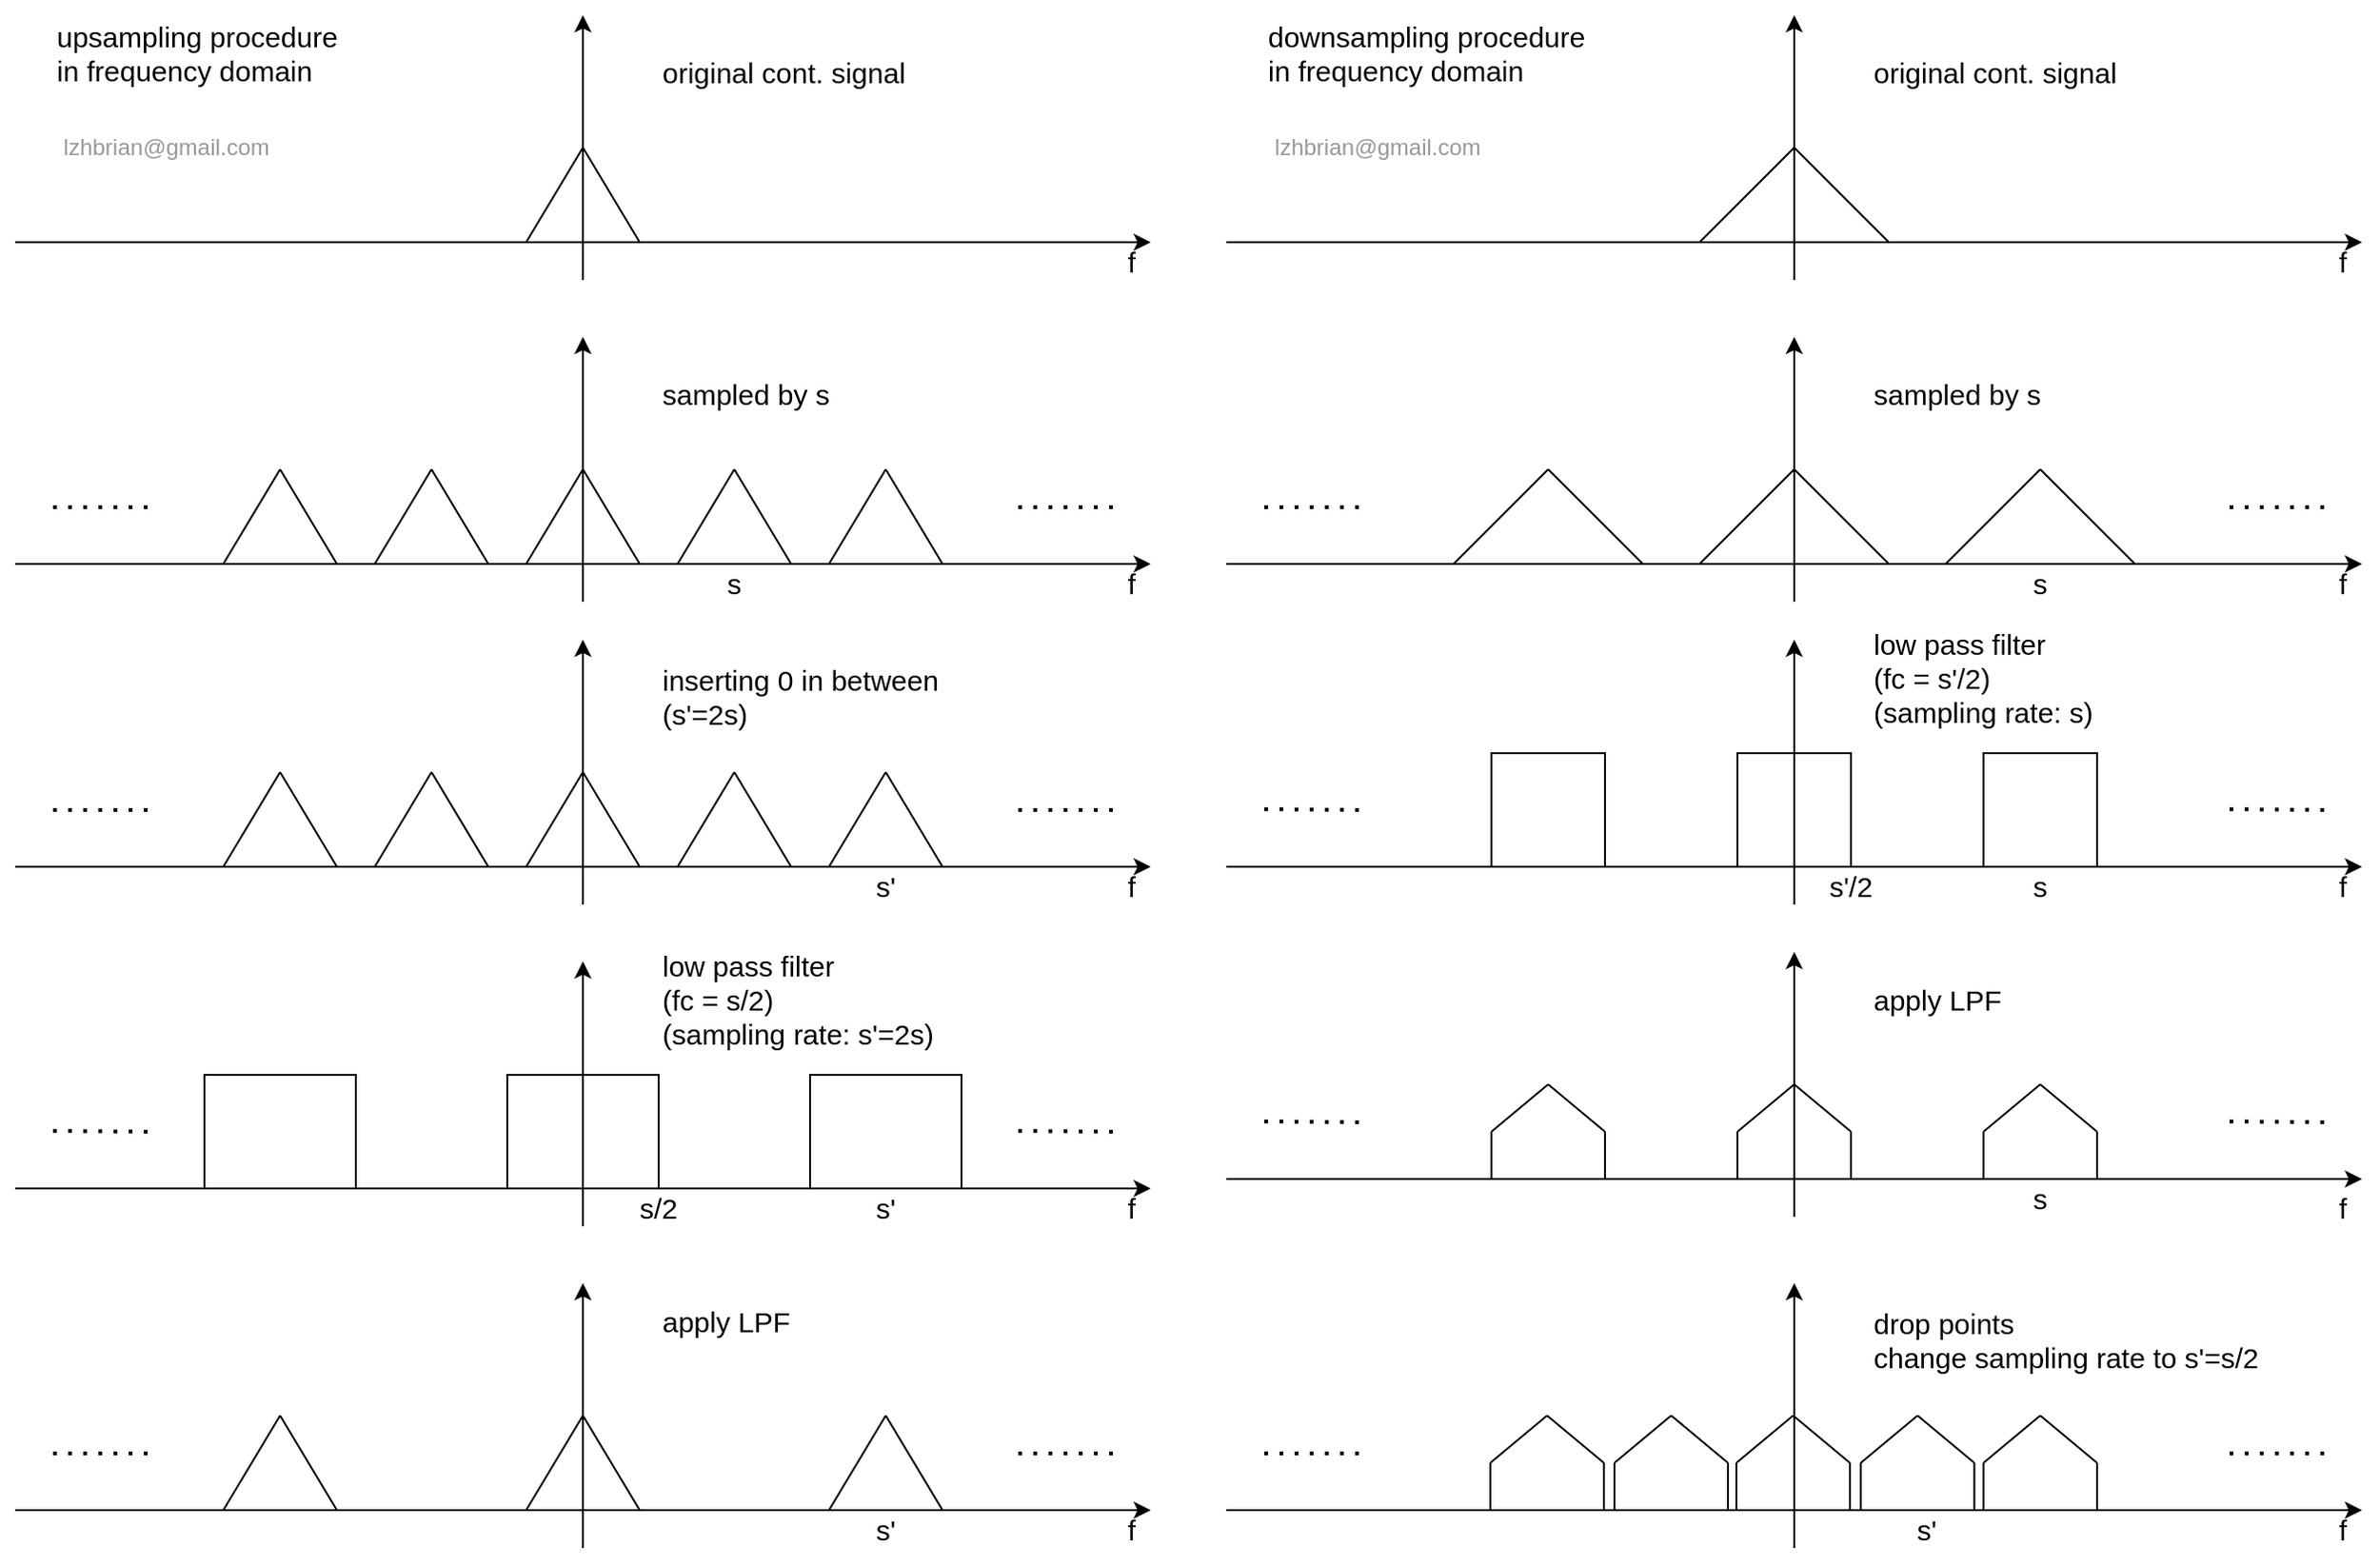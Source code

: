 <mxfile version="14.9.7" type="device"><diagram id="KITFEbEffwkEEuH1ldMZ" name="Page-1"><mxGraphModel dx="1446" dy="1832" grid="1" gridSize="10" guides="1" tooltips="1" connect="1" arrows="1" fold="1" page="1" pageScale="1" pageWidth="1100" pageHeight="850" math="0" shadow="0"><root><mxCell id="0"/><mxCell id="1" parent="0"/><mxCell id="ciwnTN6nTeKdR6MzMnr2-64" value="" style="rounded=0;whiteSpace=wrap;html=1;fillColor=none;fontSize=15;align=left;" parent="1" vertex="1"><mxGeometry x="280" y="440" width="80" height="60" as="geometry"/></mxCell><mxCell id="ciwnTN6nTeKdR6MzMnr2-42" value="" style="rounded=0;whiteSpace=wrap;html=1;fillColor=none;fontSize=15;align=left;" parent="1" vertex="1"><mxGeometry x="440" y="440" width="80" height="60" as="geometry"/></mxCell><mxCell id="ciwnTN6nTeKdR6MzMnr2-1" value="" style="endArrow=classic;html=1;fontSize=15;align=left;" parent="1" edge="1"><mxGeometry width="50" height="50" relative="1" as="geometry"><mxPoint x="20" y="170" as="sourcePoint"/><mxPoint x="620" y="170" as="targetPoint"/></mxGeometry></mxCell><mxCell id="ciwnTN6nTeKdR6MzMnr2-2" value="" style="endArrow=classic;html=1;fontSize=15;align=left;" parent="1" edge="1"><mxGeometry width="50" height="50" relative="1" as="geometry"><mxPoint x="320" y="190" as="sourcePoint"/><mxPoint x="320" y="50" as="targetPoint"/></mxGeometry></mxCell><mxCell id="ciwnTN6nTeKdR6MzMnr2-3" value="" style="endArrow=none;html=1;fontSize=15;align=left;" parent="1" edge="1"><mxGeometry width="50" height="50" relative="1" as="geometry"><mxPoint x="290" y="170" as="sourcePoint"/><mxPoint x="320" y="120" as="targetPoint"/></mxGeometry></mxCell><mxCell id="ciwnTN6nTeKdR6MzMnr2-4" value="" style="endArrow=none;html=1;fontSize=15;align=left;" parent="1" edge="1"><mxGeometry width="50" height="50" relative="1" as="geometry"><mxPoint x="350" y="170" as="sourcePoint"/><mxPoint x="320" y="120" as="targetPoint"/></mxGeometry></mxCell><mxCell id="ciwnTN6nTeKdR6MzMnr2-5" value="" style="endArrow=none;html=1;fontSize=15;align=left;" parent="1" edge="1"><mxGeometry width="50" height="50" relative="1" as="geometry"><mxPoint x="370.0" y="170" as="sourcePoint"/><mxPoint x="400.0" y="120" as="targetPoint"/></mxGeometry></mxCell><mxCell id="ciwnTN6nTeKdR6MzMnr2-6" value="" style="endArrow=none;html=1;fontSize=15;align=left;" parent="1" edge="1"><mxGeometry width="50" height="50" relative="1" as="geometry"><mxPoint x="430.0" y="170" as="sourcePoint"/><mxPoint x="400.0" y="120" as="targetPoint"/></mxGeometry></mxCell><mxCell id="ciwnTN6nTeKdR6MzMnr2-7" value="" style="endArrow=none;html=1;fontSize=15;align=left;" parent="1" edge="1"><mxGeometry width="50" height="50" relative="1" as="geometry"><mxPoint x="210" y="170" as="sourcePoint"/><mxPoint x="240" y="120" as="targetPoint"/></mxGeometry></mxCell><mxCell id="ciwnTN6nTeKdR6MzMnr2-8" value="" style="endArrow=none;html=1;fontSize=15;align=left;" parent="1" edge="1"><mxGeometry width="50" height="50" relative="1" as="geometry"><mxPoint x="270" y="170" as="sourcePoint"/><mxPoint x="240" y="120" as="targetPoint"/></mxGeometry></mxCell><mxCell id="ciwnTN6nTeKdR6MzMnr2-9" value="s" style="text;html=1;strokeColor=none;fillColor=none;align=center;verticalAlign=middle;whiteSpace=wrap;rounded=0;fontSize=15;" parent="1" vertex="1"><mxGeometry x="390" y="170" width="20" height="20" as="geometry"/></mxCell><mxCell id="ciwnTN6nTeKdR6MzMnr2-10" value="" style="endArrow=classic;html=1;fontSize=15;align=left;" parent="1" edge="1"><mxGeometry width="50" height="50" relative="1" as="geometry"><mxPoint x="20" y="330" as="sourcePoint"/><mxPoint x="620" y="330" as="targetPoint"/></mxGeometry></mxCell><mxCell id="ciwnTN6nTeKdR6MzMnr2-11" value="" style="endArrow=classic;html=1;fontSize=15;align=left;" parent="1" edge="1"><mxGeometry width="50" height="50" relative="1" as="geometry"><mxPoint x="320" y="350" as="sourcePoint"/><mxPoint x="320" y="210" as="targetPoint"/></mxGeometry></mxCell><mxCell id="ciwnTN6nTeKdR6MzMnr2-12" value="" style="endArrow=none;html=1;fontSize=15;align=left;" parent="1" edge="1"><mxGeometry width="50" height="50" relative="1" as="geometry"><mxPoint x="290" y="330" as="sourcePoint"/><mxPoint x="320" y="280" as="targetPoint"/></mxGeometry></mxCell><mxCell id="ciwnTN6nTeKdR6MzMnr2-14" value="" style="endArrow=none;html=1;fontSize=15;align=left;" parent="1" edge="1"><mxGeometry width="50" height="50" relative="1" as="geometry"><mxPoint x="370" y="330" as="sourcePoint"/><mxPoint x="400" y="280" as="targetPoint"/></mxGeometry></mxCell><mxCell id="ciwnTN6nTeKdR6MzMnr2-15" value="" style="endArrow=none;html=1;fontSize=15;align=left;" parent="1" edge="1"><mxGeometry width="50" height="50" relative="1" as="geometry"><mxPoint x="430" y="330" as="sourcePoint"/><mxPoint x="400" y="280" as="targetPoint"/></mxGeometry></mxCell><mxCell id="ciwnTN6nTeKdR6MzMnr2-16" value="" style="endArrow=none;html=1;fontSize=15;align=left;" parent="1" edge="1"><mxGeometry width="50" height="50" relative="1" as="geometry"><mxPoint x="210" y="330" as="sourcePoint"/><mxPoint x="240" y="280" as="targetPoint"/></mxGeometry></mxCell><mxCell id="ciwnTN6nTeKdR6MzMnr2-17" value="" style="endArrow=none;html=1;fontSize=15;align=left;" parent="1" edge="1"><mxGeometry width="50" height="50" relative="1" as="geometry"><mxPoint x="270" y="330" as="sourcePoint"/><mxPoint x="240" y="280" as="targetPoint"/></mxGeometry></mxCell><mxCell id="ciwnTN6nTeKdR6MzMnr2-19" value="" style="endArrow=none;html=1;fontSize=15;align=left;" parent="1" edge="1"><mxGeometry width="50" height="50" relative="1" as="geometry"><mxPoint x="450" y="330" as="sourcePoint"/><mxPoint x="480" y="280" as="targetPoint"/></mxGeometry></mxCell><mxCell id="ciwnTN6nTeKdR6MzMnr2-20" value="" style="endArrow=none;html=1;fontSize=15;align=left;" parent="1" edge="1"><mxGeometry width="50" height="50" relative="1" as="geometry"><mxPoint x="510" y="330" as="sourcePoint"/><mxPoint x="480" y="280" as="targetPoint"/></mxGeometry></mxCell><mxCell id="ciwnTN6nTeKdR6MzMnr2-32" value="" style="endArrow=none;html=1;fontSize=15;align=left;" parent="1" edge="1"><mxGeometry width="50" height="50" relative="1" as="geometry"><mxPoint x="130" y="330" as="sourcePoint"/><mxPoint x="160" y="280" as="targetPoint"/></mxGeometry></mxCell><mxCell id="ciwnTN6nTeKdR6MzMnr2-33" value="" style="endArrow=none;html=1;fontSize=15;align=left;" parent="1" edge="1"><mxGeometry width="50" height="50" relative="1" as="geometry"><mxPoint x="190" y="330" as="sourcePoint"/><mxPoint x="160" y="280" as="targetPoint"/></mxGeometry></mxCell><mxCell id="ciwnTN6nTeKdR6MzMnr2-36" value="" style="endArrow=none;html=1;fontSize=15;align=left;" parent="1" edge="1"><mxGeometry width="50" height="50" relative="1" as="geometry"><mxPoint x="130" y="170" as="sourcePoint"/><mxPoint x="160" y="120" as="targetPoint"/></mxGeometry></mxCell><mxCell id="ciwnTN6nTeKdR6MzMnr2-37" value="" style="endArrow=none;html=1;fontSize=15;align=left;" parent="1" edge="1"><mxGeometry width="50" height="50" relative="1" as="geometry"><mxPoint x="190" y="170" as="sourcePoint"/><mxPoint x="160" y="120" as="targetPoint"/></mxGeometry></mxCell><mxCell id="ciwnTN6nTeKdR6MzMnr2-38" value="" style="endArrow=none;html=1;fontSize=15;align=left;" parent="1" edge="1"><mxGeometry width="50" height="50" relative="1" as="geometry"><mxPoint x="450.0" y="170" as="sourcePoint"/><mxPoint x="480.0" y="120" as="targetPoint"/></mxGeometry></mxCell><mxCell id="ciwnTN6nTeKdR6MzMnr2-39" value="" style="endArrow=none;html=1;fontSize=15;align=left;" parent="1" edge="1"><mxGeometry width="50" height="50" relative="1" as="geometry"><mxPoint x="510.0" y="170" as="sourcePoint"/><mxPoint x="480.0" y="120" as="targetPoint"/></mxGeometry></mxCell><mxCell id="ciwnTN6nTeKdR6MzMnr2-41" value="" style="endArrow=none;html=1;fontSize=15;align=left;" parent="1" edge="1"><mxGeometry width="50" height="50" relative="1" as="geometry"><mxPoint x="350" y="330" as="sourcePoint"/><mxPoint x="320" y="280" as="targetPoint"/></mxGeometry></mxCell><mxCell id="ciwnTN6nTeKdR6MzMnr2-46" value="" style="endArrow=classic;html=1;fontSize=15;align=left;" parent="1" edge="1"><mxGeometry width="50" height="50" relative="1" as="geometry"><mxPoint x="20" y="670" as="sourcePoint"/><mxPoint x="620" y="670" as="targetPoint"/></mxGeometry></mxCell><mxCell id="ciwnTN6nTeKdR6MzMnr2-47" value="" style="endArrow=classic;html=1;fontSize=15;align=left;" parent="1" edge="1"><mxGeometry width="50" height="50" relative="1" as="geometry"><mxPoint x="320" y="690" as="sourcePoint"/><mxPoint x="320" y="550" as="targetPoint"/></mxGeometry></mxCell><mxCell id="ciwnTN6nTeKdR6MzMnr2-48" value="" style="endArrow=none;html=1;fontSize=15;align=left;" parent="1" edge="1"><mxGeometry width="50" height="50" relative="1" as="geometry"><mxPoint x="290" y="670" as="sourcePoint"/><mxPoint x="320" y="620" as="targetPoint"/></mxGeometry></mxCell><mxCell id="ciwnTN6nTeKdR6MzMnr2-49" value="" style="endArrow=none;html=1;fontSize=15;align=left;" parent="1" edge="1"><mxGeometry width="50" height="50" relative="1" as="geometry"><mxPoint x="350" y="670" as="sourcePoint"/><mxPoint x="320" y="620" as="targetPoint"/></mxGeometry></mxCell><mxCell id="ciwnTN6nTeKdR6MzMnr2-50" value="" style="endArrow=none;html=1;fontSize=15;align=left;" parent="1" edge="1"><mxGeometry width="50" height="50" relative="1" as="geometry"><mxPoint x="130" y="670" as="sourcePoint"/><mxPoint x="160" y="620" as="targetPoint"/></mxGeometry></mxCell><mxCell id="ciwnTN6nTeKdR6MzMnr2-51" value="" style="endArrow=none;html=1;fontSize=15;align=left;" parent="1" edge="1"><mxGeometry width="50" height="50" relative="1" as="geometry"><mxPoint x="190" y="670" as="sourcePoint"/><mxPoint x="160" y="620" as="targetPoint"/></mxGeometry></mxCell><mxCell id="ciwnTN6nTeKdR6MzMnr2-53" value="" style="endArrow=none;html=1;fontSize=15;align=left;" parent="1" edge="1"><mxGeometry width="50" height="50" relative="1" as="geometry"><mxPoint x="450" y="670" as="sourcePoint"/><mxPoint x="480" y="620" as="targetPoint"/></mxGeometry></mxCell><mxCell id="ciwnTN6nTeKdR6MzMnr2-54" value="" style="endArrow=none;html=1;fontSize=15;align=left;" parent="1" edge="1"><mxGeometry width="50" height="50" relative="1" as="geometry"><mxPoint x="510" y="670" as="sourcePoint"/><mxPoint x="480" y="620" as="targetPoint"/></mxGeometry></mxCell><mxCell id="ciwnTN6nTeKdR6MzMnr2-55" value="" style="endArrow=classic;html=1;fontSize=15;align=left;" parent="1" edge="1"><mxGeometry width="50" height="50" relative="1" as="geometry"><mxPoint x="20" y="500" as="sourcePoint"/><mxPoint x="620" y="500" as="targetPoint"/></mxGeometry></mxCell><mxCell id="ciwnTN6nTeKdR6MzMnr2-56" value="" style="endArrow=classic;html=1;fontSize=15;align=left;" parent="1" edge="1"><mxGeometry width="50" height="50" relative="1" as="geometry"><mxPoint x="320" y="520" as="sourcePoint"/><mxPoint x="320" y="380" as="targetPoint"/></mxGeometry></mxCell><mxCell id="ciwnTN6nTeKdR6MzMnr2-66" value="" style="rounded=0;whiteSpace=wrap;html=1;fillColor=none;fontSize=15;align=left;" parent="1" vertex="1"><mxGeometry x="120" y="440" width="80" height="60" as="geometry"/></mxCell><mxCell id="ciwnTN6nTeKdR6MzMnr2-67" value="" style="endArrow=none;dashed=1;html=1;dashPattern=1 3;strokeWidth=2;fontSize=15;align=left;" parent="1" edge="1"><mxGeometry width="50" height="50" relative="1" as="geometry"><mxPoint x="550" y="140" as="sourcePoint"/><mxPoint x="600" y="140" as="targetPoint"/></mxGeometry></mxCell><mxCell id="ciwnTN6nTeKdR6MzMnr2-68" value="" style="endArrow=none;dashed=1;html=1;dashPattern=1 3;strokeWidth=2;fontSize=15;align=left;" parent="1" edge="1"><mxGeometry width="50" height="50" relative="1" as="geometry"><mxPoint x="550" y="300" as="sourcePoint"/><mxPoint x="600" y="300" as="targetPoint"/></mxGeometry></mxCell><mxCell id="ciwnTN6nTeKdR6MzMnr2-70" value="" style="endArrow=none;dashed=1;html=1;dashPattern=1 3;strokeWidth=2;fontSize=15;align=left;" parent="1" edge="1"><mxGeometry width="50" height="50" relative="1" as="geometry"><mxPoint x="550" y="469.58" as="sourcePoint"/><mxPoint x="600" y="470" as="targetPoint"/></mxGeometry></mxCell><mxCell id="ciwnTN6nTeKdR6MzMnr2-71" value="" style="endArrow=none;dashed=1;html=1;dashPattern=1 3;strokeWidth=2;fontSize=15;align=left;" parent="1" edge="1"><mxGeometry width="50" height="50" relative="1" as="geometry"><mxPoint x="550" y="640.0" as="sourcePoint"/><mxPoint x="600" y="640" as="targetPoint"/></mxGeometry></mxCell><mxCell id="ciwnTN6nTeKdR6MzMnr2-76" value="" style="endArrow=none;dashed=1;html=1;dashPattern=1 3;strokeWidth=2;fontSize=15;align=left;" parent="1" edge="1"><mxGeometry width="50" height="50" relative="1" as="geometry"><mxPoint x="40" y="140" as="sourcePoint"/><mxPoint x="90" y="140" as="targetPoint"/></mxGeometry></mxCell><mxCell id="ciwnTN6nTeKdR6MzMnr2-77" value="" style="endArrow=none;dashed=1;html=1;dashPattern=1 3;strokeWidth=2;fontSize=15;align=left;" parent="1" edge="1"><mxGeometry width="50" height="50" relative="1" as="geometry"><mxPoint x="40" y="300" as="sourcePoint"/><mxPoint x="90" y="300" as="targetPoint"/></mxGeometry></mxCell><mxCell id="ciwnTN6nTeKdR6MzMnr2-78" value="" style="endArrow=none;dashed=1;html=1;dashPattern=1 3;strokeWidth=2;fontSize=15;align=left;" parent="1" edge="1"><mxGeometry width="50" height="50" relative="1" as="geometry"><mxPoint x="40" y="469.58" as="sourcePoint"/><mxPoint x="90" y="470" as="targetPoint"/></mxGeometry></mxCell><mxCell id="ciwnTN6nTeKdR6MzMnr2-79" value="" style="endArrow=none;dashed=1;html=1;dashPattern=1 3;strokeWidth=2;fontSize=15;align=left;" parent="1" edge="1"><mxGeometry width="50" height="50" relative="1" as="geometry"><mxPoint x="40" y="640" as="sourcePoint"/><mxPoint x="90" y="640" as="targetPoint"/></mxGeometry></mxCell><mxCell id="ciwnTN6nTeKdR6MzMnr2-82" value="" style="endArrow=classic;html=1;fontSize=15;align=left;" parent="1" edge="1"><mxGeometry width="50" height="50" relative="1" as="geometry"><mxPoint x="20" as="sourcePoint"/><mxPoint x="620.0" as="targetPoint"/></mxGeometry></mxCell><mxCell id="ciwnTN6nTeKdR6MzMnr2-83" value="" style="endArrow=classic;html=1;fontSize=15;align=left;" parent="1" edge="1"><mxGeometry width="50" height="50" relative="1" as="geometry"><mxPoint x="320" y="20" as="sourcePoint"/><mxPoint x="320" y="-120" as="targetPoint"/></mxGeometry></mxCell><mxCell id="ciwnTN6nTeKdR6MzMnr2-84" value="" style="endArrow=none;html=1;fontSize=15;align=left;" parent="1" edge="1"><mxGeometry width="50" height="50" relative="1" as="geometry"><mxPoint x="290" as="sourcePoint"/><mxPoint x="320" y="-50" as="targetPoint"/></mxGeometry></mxCell><mxCell id="ciwnTN6nTeKdR6MzMnr2-85" value="" style="endArrow=none;html=1;fontSize=15;align=left;" parent="1" edge="1"><mxGeometry width="50" height="50" relative="1" as="geometry"><mxPoint x="350.0" as="sourcePoint"/><mxPoint x="320" y="-50" as="targetPoint"/></mxGeometry></mxCell><mxCell id="ciwnTN6nTeKdR6MzMnr2-97" value="original cont. signal" style="text;html=1;strokeColor=none;fillColor=none;align=left;verticalAlign=middle;whiteSpace=wrap;rounded=0;fontSize=15;" parent="1" vertex="1"><mxGeometry x="360" y="-100" width="150" height="20" as="geometry"/></mxCell><mxCell id="ciwnTN6nTeKdR6MzMnr2-98" value="sampled by s" style="text;html=1;strokeColor=none;fillColor=none;align=left;verticalAlign=middle;whiteSpace=wrap;rounded=0;fontSize=15;" parent="1" vertex="1"><mxGeometry x="360" y="70" width="110" height="20" as="geometry"/></mxCell><mxCell id="ciwnTN6nTeKdR6MzMnr2-99" value="inserting 0 in between (s'=2s)" style="text;html=1;strokeColor=none;fillColor=none;align=left;verticalAlign=middle;whiteSpace=wrap;rounded=0;fontSize=15;" parent="1" vertex="1"><mxGeometry x="360" y="230" width="160" height="20" as="geometry"/></mxCell><mxCell id="ciwnTN6nTeKdR6MzMnr2-100" value="low pass filter &lt;br style=&quot;font-size: 15px;&quot;&gt;(fc = s/2)&lt;br style=&quot;font-size: 15px;&quot;&gt;(sampling rate: s'=2s)" style="text;html=1;strokeColor=none;fillColor=none;align=left;verticalAlign=middle;whiteSpace=wrap;rounded=0;fontSize=15;" parent="1" vertex="1"><mxGeometry x="360" y="375" width="150" height="50" as="geometry"/></mxCell><mxCell id="ciwnTN6nTeKdR6MzMnr2-101" value="apply LPF" style="text;html=1;strokeColor=none;fillColor=none;align=left;verticalAlign=middle;whiteSpace=wrap;rounded=0;fontSize=15;" parent="1" vertex="1"><mxGeometry x="360" y="560" width="90" height="20" as="geometry"/></mxCell><mxCell id="ciwnTN6nTeKdR6MzMnr2-103" value="&lt;font style=&quot;font-size: 15px&quot;&gt;upsampling procedure&lt;br&gt;in frequency domain&lt;br&gt;&lt;/font&gt;" style="text;html=1;strokeColor=none;fillColor=none;align=left;verticalAlign=middle;whiteSpace=wrap;rounded=0;fontSize=15;" parent="1" vertex="1"><mxGeometry x="40" y="-120" width="170" height="40" as="geometry"/></mxCell><mxCell id="ciwnTN6nTeKdR6MzMnr2-104" value="" style="rounded=0;whiteSpace=wrap;html=1;fillColor=none;fontSize=15;align=left;" parent="1" vertex="1"><mxGeometry x="930" y="270" width="60" height="60" as="geometry"/></mxCell><mxCell id="ciwnTN6nTeKdR6MzMnr2-105" value="" style="rounded=0;whiteSpace=wrap;html=1;fillColor=none;fontSize=15;align=left;" parent="1" vertex="1"><mxGeometry x="1060" y="270" width="60" height="60" as="geometry"/></mxCell><mxCell id="ciwnTN6nTeKdR6MzMnr2-106" value="" style="endArrow=classic;html=1;fontSize=15;align=left;" parent="1" edge="1"><mxGeometry width="50" height="50" relative="1" as="geometry"><mxPoint x="660" y="170" as="sourcePoint"/><mxPoint x="1260" y="170" as="targetPoint"/></mxGeometry></mxCell><mxCell id="ciwnTN6nTeKdR6MzMnr2-107" value="" style="endArrow=classic;html=1;fontSize=15;align=left;" parent="1" edge="1"><mxGeometry width="50" height="50" relative="1" as="geometry"><mxPoint x="960" y="190" as="sourcePoint"/><mxPoint x="960" y="50" as="targetPoint"/></mxGeometry></mxCell><mxCell id="ciwnTN6nTeKdR6MzMnr2-108" value="" style="endArrow=none;html=1;fontSize=15;align=left;" parent="1" edge="1"><mxGeometry width="50" height="50" relative="1" as="geometry"><mxPoint x="910" y="170" as="sourcePoint"/><mxPoint x="960" y="120" as="targetPoint"/></mxGeometry></mxCell><mxCell id="ciwnTN6nTeKdR6MzMnr2-109" value="" style="endArrow=none;html=1;fontSize=15;align=left;" parent="1" edge="1"><mxGeometry width="50" height="50" relative="1" as="geometry"><mxPoint x="1010" y="170" as="sourcePoint"/><mxPoint x="960" y="120" as="targetPoint"/></mxGeometry></mxCell><mxCell id="ciwnTN6nTeKdR6MzMnr2-114" value="s" style="text;html=1;strokeColor=none;fillColor=none;align=center;verticalAlign=middle;whiteSpace=wrap;rounded=0;fontSize=15;" parent="1" vertex="1"><mxGeometry x="1080" y="170" width="20" height="20" as="geometry"/></mxCell><mxCell id="ciwnTN6nTeKdR6MzMnr2-127" value="" style="endArrow=none;html=1;fontSize=15;align=left;" parent="1" edge="1"><mxGeometry width="50" height="50" relative="1" as="geometry"><mxPoint x="780" y="170" as="sourcePoint"/><mxPoint x="830" y="120" as="targetPoint"/></mxGeometry></mxCell><mxCell id="ciwnTN6nTeKdR6MzMnr2-128" value="" style="endArrow=none;html=1;fontSize=15;align=left;" parent="1" edge="1"><mxGeometry width="50" height="50" relative="1" as="geometry"><mxPoint x="880" y="170" as="sourcePoint"/><mxPoint x="830" y="120" as="targetPoint"/></mxGeometry></mxCell><mxCell id="ciwnTN6nTeKdR6MzMnr2-129" value="" style="endArrow=none;html=1;fontSize=15;align=left;" parent="1" edge="1"><mxGeometry width="50" height="50" relative="1" as="geometry"><mxPoint x="1040" y="170" as="sourcePoint"/><mxPoint x="1090" y="120" as="targetPoint"/></mxGeometry></mxCell><mxCell id="ciwnTN6nTeKdR6MzMnr2-130" value="" style="endArrow=none;html=1;fontSize=15;align=left;" parent="1" edge="1"><mxGeometry width="50" height="50" relative="1" as="geometry"><mxPoint x="1140" y="170" as="sourcePoint"/><mxPoint x="1090" y="120" as="targetPoint"/></mxGeometry></mxCell><mxCell id="ciwnTN6nTeKdR6MzMnr2-132" value="" style="endArrow=classic;html=1;fontSize=15;align=left;" parent="1" edge="1"><mxGeometry width="50" height="50" relative="1" as="geometry"><mxPoint x="660" y="670" as="sourcePoint"/><mxPoint x="1260" y="670" as="targetPoint"/></mxGeometry></mxCell><mxCell id="ciwnTN6nTeKdR6MzMnr2-133" value="" style="endArrow=classic;html=1;fontSize=15;align=left;" parent="1" edge="1"><mxGeometry width="50" height="50" relative="1" as="geometry"><mxPoint x="960" y="690" as="sourcePoint"/><mxPoint x="960" y="550" as="targetPoint"/></mxGeometry></mxCell><mxCell id="ciwnTN6nTeKdR6MzMnr2-141" value="" style="endArrow=classic;html=1;fontSize=15;align=left;" parent="1" edge="1"><mxGeometry width="50" height="50" relative="1" as="geometry"><mxPoint x="660" y="330" as="sourcePoint"/><mxPoint x="1260" y="330" as="targetPoint"/></mxGeometry></mxCell><mxCell id="ciwnTN6nTeKdR6MzMnr2-142" value="" style="endArrow=classic;html=1;fontSize=15;align=left;" parent="1" edge="1"><mxGeometry width="50" height="50" relative="1" as="geometry"><mxPoint x="960" y="350" as="sourcePoint"/><mxPoint x="960" y="210" as="targetPoint"/></mxGeometry></mxCell><mxCell id="ciwnTN6nTeKdR6MzMnr2-144" value="" style="rounded=0;whiteSpace=wrap;html=1;fillColor=none;fontSize=15;align=left;" parent="1" vertex="1"><mxGeometry x="800" y="270" width="60" height="60" as="geometry"/></mxCell><mxCell id="ciwnTN6nTeKdR6MzMnr2-145" value="" style="endArrow=none;dashed=1;html=1;dashPattern=1 3;strokeWidth=2;fontSize=15;align=left;" parent="1" edge="1"><mxGeometry width="50" height="50" relative="1" as="geometry"><mxPoint x="1190" y="140" as="sourcePoint"/><mxPoint x="1240" y="140" as="targetPoint"/></mxGeometry></mxCell><mxCell id="ciwnTN6nTeKdR6MzMnr2-147" value="" style="endArrow=none;dashed=1;html=1;dashPattern=1 3;strokeWidth=2;fontSize=15;align=left;" parent="1" edge="1"><mxGeometry width="50" height="50" relative="1" as="geometry"><mxPoint x="1190" y="299.58" as="sourcePoint"/><mxPoint x="1240" y="300" as="targetPoint"/></mxGeometry></mxCell><mxCell id="ciwnTN6nTeKdR6MzMnr2-148" value="" style="endArrow=none;dashed=1;html=1;dashPattern=1 3;strokeWidth=2;fontSize=15;align=left;" parent="1" edge="1"><mxGeometry width="50" height="50" relative="1" as="geometry"><mxPoint x="1190" y="640" as="sourcePoint"/><mxPoint x="1240" y="640" as="targetPoint"/></mxGeometry></mxCell><mxCell id="ciwnTN6nTeKdR6MzMnr2-149" value="" style="endArrow=none;dashed=1;html=1;dashPattern=1 3;strokeWidth=2;fontSize=15;align=left;" parent="1" edge="1"><mxGeometry width="50" height="50" relative="1" as="geometry"><mxPoint x="680" y="140" as="sourcePoint"/><mxPoint x="730" y="140" as="targetPoint"/></mxGeometry></mxCell><mxCell id="ciwnTN6nTeKdR6MzMnr2-151" value="" style="endArrow=none;dashed=1;html=1;dashPattern=1 3;strokeWidth=2;fontSize=15;align=left;" parent="1" edge="1"><mxGeometry width="50" height="50" relative="1" as="geometry"><mxPoint x="680" y="299.58" as="sourcePoint"/><mxPoint x="730" y="300" as="targetPoint"/></mxGeometry></mxCell><mxCell id="ciwnTN6nTeKdR6MzMnr2-152" value="" style="endArrow=none;dashed=1;html=1;dashPattern=1 3;strokeWidth=2;fontSize=15;align=left;" parent="1" edge="1"><mxGeometry width="50" height="50" relative="1" as="geometry"><mxPoint x="680" y="640" as="sourcePoint"/><mxPoint x="730" y="640" as="targetPoint"/></mxGeometry></mxCell><mxCell id="ciwnTN6nTeKdR6MzMnr2-153" value="" style="endArrow=classic;html=1;fontSize=15;align=left;" parent="1" edge="1"><mxGeometry width="50" height="50" relative="1" as="geometry"><mxPoint x="660" as="sourcePoint"/><mxPoint x="1260.0" as="targetPoint"/></mxGeometry></mxCell><mxCell id="ciwnTN6nTeKdR6MzMnr2-154" value="" style="endArrow=classic;html=1;fontSize=15;align=left;" parent="1" edge="1"><mxGeometry width="50" height="50" relative="1" as="geometry"><mxPoint x="960" y="20" as="sourcePoint"/><mxPoint x="960" y="-120" as="targetPoint"/></mxGeometry></mxCell><mxCell id="ciwnTN6nTeKdR6MzMnr2-155" value="" style="endArrow=none;html=1;fontSize=15;align=left;" parent="1" edge="1"><mxGeometry width="50" height="50" relative="1" as="geometry"><mxPoint x="910" as="sourcePoint"/><mxPoint x="960" y="-50" as="targetPoint"/></mxGeometry></mxCell><mxCell id="ciwnTN6nTeKdR6MzMnr2-156" value="" style="endArrow=none;html=1;fontSize=15;align=left;" parent="1" edge="1"><mxGeometry width="50" height="50" relative="1" as="geometry"><mxPoint x="1010" as="sourcePoint"/><mxPoint x="960" y="-50" as="targetPoint"/></mxGeometry></mxCell><mxCell id="ciwnTN6nTeKdR6MzMnr2-157" value="original cont. signal" style="text;html=1;strokeColor=none;fillColor=none;align=left;verticalAlign=middle;whiteSpace=wrap;rounded=0;fontSize=15;" parent="1" vertex="1"><mxGeometry x="1000" y="-100" width="150" height="20" as="geometry"/></mxCell><mxCell id="ciwnTN6nTeKdR6MzMnr2-158" value="sampled by s" style="text;html=1;strokeColor=none;fillColor=none;align=left;verticalAlign=middle;whiteSpace=wrap;rounded=0;fontSize=15;" parent="1" vertex="1"><mxGeometry x="1000" y="70" width="110" height="20" as="geometry"/></mxCell><mxCell id="ciwnTN6nTeKdR6MzMnr2-160" value="low pass filter &lt;br style=&quot;font-size: 15px&quot;&gt;(fc = s'/2)&lt;br&gt;(sampling rate: s)" style="text;html=1;strokeColor=none;fillColor=none;align=left;verticalAlign=middle;whiteSpace=wrap;rounded=0;fontSize=15;" parent="1" vertex="1"><mxGeometry x="1000" y="205" width="150" height="50" as="geometry"/></mxCell><mxCell id="ciwnTN6nTeKdR6MzMnr2-161" value="drop points&lt;br&gt;change sampling rate to s'=s/2" style="text;html=1;strokeColor=none;fillColor=none;align=left;verticalAlign=middle;whiteSpace=wrap;rounded=0;fontSize=15;" parent="1" vertex="1"><mxGeometry x="1000" y="560" width="220" height="40" as="geometry"/></mxCell><mxCell id="ciwnTN6nTeKdR6MzMnr2-162" value="&lt;font style=&quot;font-size: 15px&quot;&gt;downsampling procedure&lt;br&gt;in frequency domain&lt;br&gt;&lt;/font&gt;" style="text;html=1;strokeColor=none;fillColor=none;align=left;verticalAlign=middle;whiteSpace=wrap;rounded=0;fontSize=15;" parent="1" vertex="1"><mxGeometry x="680" y="-120" width="180" height="40" as="geometry"/></mxCell><mxCell id="ciwnTN6nTeKdR6MzMnr2-168" value="" style="endArrow=classic;html=1;fontSize=15;align=left;" parent="1" edge="1"><mxGeometry width="50" height="50" relative="1" as="geometry"><mxPoint x="660" y="495" as="sourcePoint"/><mxPoint x="1260" y="495" as="targetPoint"/></mxGeometry></mxCell><mxCell id="ciwnTN6nTeKdR6MzMnr2-169" value="" style="endArrow=classic;html=1;fontSize=15;align=left;" parent="1" edge="1"><mxGeometry width="50" height="50" relative="1" as="geometry"><mxPoint x="960" y="515" as="sourcePoint"/><mxPoint x="960" y="375" as="targetPoint"/></mxGeometry></mxCell><mxCell id="ciwnTN6nTeKdR6MzMnr2-171" value="" style="endArrow=none;dashed=1;html=1;dashPattern=1 3;strokeWidth=2;fontSize=15;align=left;" parent="1" edge="1"><mxGeometry width="50" height="50" relative="1" as="geometry"><mxPoint x="1190" y="464.58" as="sourcePoint"/><mxPoint x="1240" y="465" as="targetPoint"/></mxGeometry></mxCell><mxCell id="ciwnTN6nTeKdR6MzMnr2-172" value="" style="endArrow=none;dashed=1;html=1;dashPattern=1 3;strokeWidth=2;fontSize=15;align=left;" parent="1" edge="1"><mxGeometry width="50" height="50" relative="1" as="geometry"><mxPoint x="680" y="464.58" as="sourcePoint"/><mxPoint x="730" y="465" as="targetPoint"/></mxGeometry></mxCell><mxCell id="ciwnTN6nTeKdR6MzMnr2-175" value="" style="endArrow=none;html=1;fontSize=15;align=left;" parent="1" edge="1"><mxGeometry width="50" height="50" relative="1" as="geometry"><mxPoint x="930" y="470" as="sourcePoint"/><mxPoint x="960" y="445" as="targetPoint"/></mxGeometry></mxCell><mxCell id="ciwnTN6nTeKdR6MzMnr2-176" value="" style="endArrow=none;html=1;fontSize=15;align=left;" parent="1" edge="1"><mxGeometry width="50" height="50" relative="1" as="geometry"><mxPoint x="990" y="470" as="sourcePoint"/><mxPoint x="960" y="445" as="targetPoint"/></mxGeometry></mxCell><mxCell id="ciwnTN6nTeKdR6MzMnr2-177" value="" style="endArrow=none;html=1;fontSize=15;align=left;" parent="1" edge="1"><mxGeometry width="50" height="50" relative="1" as="geometry"><mxPoint x="930" y="495" as="sourcePoint"/><mxPoint x="930" y="470" as="targetPoint"/></mxGeometry></mxCell><mxCell id="ciwnTN6nTeKdR6MzMnr2-179" value="" style="endArrow=none;html=1;fontSize=15;align=left;" parent="1" edge="1"><mxGeometry width="50" height="50" relative="1" as="geometry"><mxPoint x="990" y="495" as="sourcePoint"/><mxPoint x="990" y="470" as="targetPoint"/></mxGeometry></mxCell><mxCell id="ciwnTN6nTeKdR6MzMnr2-180" value="" style="endArrow=none;html=1;fontSize=15;align=left;" parent="1" edge="1"><mxGeometry width="50" height="50" relative="1" as="geometry"><mxPoint x="1060" y="470.0" as="sourcePoint"/><mxPoint x="1090" y="445.0" as="targetPoint"/></mxGeometry></mxCell><mxCell id="ciwnTN6nTeKdR6MzMnr2-181" value="" style="endArrow=none;html=1;fontSize=15;align=left;" parent="1" edge="1"><mxGeometry width="50" height="50" relative="1" as="geometry"><mxPoint x="1120" y="470.0" as="sourcePoint"/><mxPoint x="1090" y="445.0" as="targetPoint"/></mxGeometry></mxCell><mxCell id="ciwnTN6nTeKdR6MzMnr2-182" value="" style="endArrow=none;html=1;fontSize=15;align=left;" parent="1" edge="1"><mxGeometry width="50" height="50" relative="1" as="geometry"><mxPoint x="1060" y="495.0" as="sourcePoint"/><mxPoint x="1060" y="470.0" as="targetPoint"/></mxGeometry></mxCell><mxCell id="ciwnTN6nTeKdR6MzMnr2-183" value="" style="endArrow=none;html=1;fontSize=15;align=left;" parent="1" edge="1"><mxGeometry width="50" height="50" relative="1" as="geometry"><mxPoint x="1120" y="495.0" as="sourcePoint"/><mxPoint x="1120" y="470.0" as="targetPoint"/></mxGeometry></mxCell><mxCell id="ciwnTN6nTeKdR6MzMnr2-184" value="" style="endArrow=none;html=1;fontSize=15;align=left;" parent="1" edge="1"><mxGeometry width="50" height="50" relative="1" as="geometry"><mxPoint x="800" y="470.0" as="sourcePoint"/><mxPoint x="830" y="445.0" as="targetPoint"/></mxGeometry></mxCell><mxCell id="ciwnTN6nTeKdR6MzMnr2-185" value="" style="endArrow=none;html=1;fontSize=15;align=left;" parent="1" edge="1"><mxGeometry width="50" height="50" relative="1" as="geometry"><mxPoint x="860" y="470.0" as="sourcePoint"/><mxPoint x="830" y="445.0" as="targetPoint"/></mxGeometry></mxCell><mxCell id="ciwnTN6nTeKdR6MzMnr2-186" value="" style="endArrow=none;html=1;fontSize=15;align=left;" parent="1" edge="1"><mxGeometry width="50" height="50" relative="1" as="geometry"><mxPoint x="800" y="495.0" as="sourcePoint"/><mxPoint x="800" y="470.0" as="targetPoint"/></mxGeometry></mxCell><mxCell id="ciwnTN6nTeKdR6MzMnr2-187" value="" style="endArrow=none;html=1;fontSize=15;align=left;" parent="1" edge="1"><mxGeometry width="50" height="50" relative="1" as="geometry"><mxPoint x="860" y="495.0" as="sourcePoint"/><mxPoint x="860" y="470.0" as="targetPoint"/></mxGeometry></mxCell><mxCell id="ciwnTN6nTeKdR6MzMnr2-201" value="s'" style="text;html=1;strokeColor=none;fillColor=none;align=center;verticalAlign=middle;whiteSpace=wrap;rounded=0;fontSize=15;" parent="1" vertex="1"><mxGeometry x="1020" y="670" width="20" height="20" as="geometry"/></mxCell><mxCell id="ciwnTN6nTeKdR6MzMnr2-202" value="" style="endArrow=none;html=1;fontSize=15;align=left;" parent="1" edge="1"><mxGeometry width="50" height="50" relative="1" as="geometry"><mxPoint x="929.43" y="645" as="sourcePoint"/><mxPoint x="959.43" y="620" as="targetPoint"/></mxGeometry></mxCell><mxCell id="ciwnTN6nTeKdR6MzMnr2-203" value="" style="endArrow=none;html=1;fontSize=15;align=left;" parent="1" edge="1"><mxGeometry width="50" height="50" relative="1" as="geometry"><mxPoint x="989.43" y="645" as="sourcePoint"/><mxPoint x="959.43" y="620" as="targetPoint"/></mxGeometry></mxCell><mxCell id="ciwnTN6nTeKdR6MzMnr2-204" value="" style="endArrow=none;html=1;fontSize=15;align=left;" parent="1" edge="1"><mxGeometry width="50" height="50" relative="1" as="geometry"><mxPoint x="929.43" y="670" as="sourcePoint"/><mxPoint x="929.43" y="645" as="targetPoint"/></mxGeometry></mxCell><mxCell id="ciwnTN6nTeKdR6MzMnr2-205" value="" style="endArrow=none;html=1;fontSize=15;align=left;" parent="1" edge="1"><mxGeometry width="50" height="50" relative="1" as="geometry"><mxPoint x="989.43" y="670" as="sourcePoint"/><mxPoint x="989.43" y="645" as="targetPoint"/></mxGeometry></mxCell><mxCell id="ciwnTN6nTeKdR6MzMnr2-206" value="" style="endArrow=none;html=1;fontSize=15;align=left;" parent="1" edge="1"><mxGeometry width="50" height="50" relative="1" as="geometry"><mxPoint x="995.17" y="645.0" as="sourcePoint"/><mxPoint x="1025.17" y="620.0" as="targetPoint"/></mxGeometry></mxCell><mxCell id="ciwnTN6nTeKdR6MzMnr2-207" value="" style="endArrow=none;html=1;fontSize=15;align=left;" parent="1" edge="1"><mxGeometry width="50" height="50" relative="1" as="geometry"><mxPoint x="1055.17" y="645.0" as="sourcePoint"/><mxPoint x="1025.17" y="620.0" as="targetPoint"/></mxGeometry></mxCell><mxCell id="ciwnTN6nTeKdR6MzMnr2-208" value="" style="endArrow=none;html=1;fontSize=15;align=left;" parent="1" edge="1"><mxGeometry width="50" height="50" relative="1" as="geometry"><mxPoint x="995.17" y="670.0" as="sourcePoint"/><mxPoint x="995.17" y="645.0" as="targetPoint"/></mxGeometry></mxCell><mxCell id="ciwnTN6nTeKdR6MzMnr2-209" value="" style="endArrow=none;html=1;fontSize=15;align=left;" parent="1" edge="1"><mxGeometry width="50" height="50" relative="1" as="geometry"><mxPoint x="1055.17" y="670.0" as="sourcePoint"/><mxPoint x="1055.17" y="645.0" as="targetPoint"/></mxGeometry></mxCell><mxCell id="ciwnTN6nTeKdR6MzMnr2-210" value="" style="endArrow=none;html=1;fontSize=15;align=left;" parent="1" edge="1"><mxGeometry width="50" height="50" relative="1" as="geometry"><mxPoint x="799.43" y="645.0" as="sourcePoint"/><mxPoint x="829.43" y="620.0" as="targetPoint"/></mxGeometry></mxCell><mxCell id="ciwnTN6nTeKdR6MzMnr2-211" value="" style="endArrow=none;html=1;fontSize=15;align=left;" parent="1" edge="1"><mxGeometry width="50" height="50" relative="1" as="geometry"><mxPoint x="859.43" y="645.0" as="sourcePoint"/><mxPoint x="829.43" y="620.0" as="targetPoint"/></mxGeometry></mxCell><mxCell id="ciwnTN6nTeKdR6MzMnr2-212" value="" style="endArrow=none;html=1;fontSize=15;align=left;" parent="1" edge="1"><mxGeometry width="50" height="50" relative="1" as="geometry"><mxPoint x="799.43" y="670.0" as="sourcePoint"/><mxPoint x="799.43" y="645.0" as="targetPoint"/></mxGeometry></mxCell><mxCell id="ciwnTN6nTeKdR6MzMnr2-213" value="" style="endArrow=none;html=1;fontSize=15;align=left;" parent="1" edge="1"><mxGeometry width="50" height="50" relative="1" as="geometry"><mxPoint x="859.43" y="670.0" as="sourcePoint"/><mxPoint x="859.43" y="645.0" as="targetPoint"/></mxGeometry></mxCell><mxCell id="ciwnTN6nTeKdR6MzMnr2-215" value="" style="endArrow=none;html=1;fontSize=15;align=left;" parent="1" edge="1"><mxGeometry width="50" height="50" relative="1" as="geometry"><mxPoint x="865.0" y="645.0" as="sourcePoint"/><mxPoint x="895.0" y="620.0" as="targetPoint"/></mxGeometry></mxCell><mxCell id="ciwnTN6nTeKdR6MzMnr2-216" value="" style="endArrow=none;html=1;fontSize=15;align=left;" parent="1" edge="1"><mxGeometry width="50" height="50" relative="1" as="geometry"><mxPoint x="925.0" y="645.0" as="sourcePoint"/><mxPoint x="895.0" y="620.0" as="targetPoint"/></mxGeometry></mxCell><mxCell id="ciwnTN6nTeKdR6MzMnr2-217" value="" style="endArrow=none;html=1;fontSize=15;align=left;" parent="1" edge="1"><mxGeometry width="50" height="50" relative="1" as="geometry"><mxPoint x="865.0" y="670.0" as="sourcePoint"/><mxPoint x="865.0" y="645.0" as="targetPoint"/></mxGeometry></mxCell><mxCell id="ciwnTN6nTeKdR6MzMnr2-218" value="" style="endArrow=none;html=1;fontSize=15;align=left;" parent="1" edge="1"><mxGeometry width="50" height="50" relative="1" as="geometry"><mxPoint x="925.0" y="670.0" as="sourcePoint"/><mxPoint x="925.0" y="645.0" as="targetPoint"/></mxGeometry></mxCell><mxCell id="ciwnTN6nTeKdR6MzMnr2-221" value="" style="endArrow=none;html=1;fontSize=15;align=left;" parent="1" edge="1"><mxGeometry width="50" height="50" relative="1" as="geometry"><mxPoint x="1060.0" y="645" as="sourcePoint"/><mxPoint x="1090.0" y="620" as="targetPoint"/></mxGeometry></mxCell><mxCell id="ciwnTN6nTeKdR6MzMnr2-222" value="" style="endArrow=none;html=1;fontSize=15;align=left;" parent="1" edge="1"><mxGeometry width="50" height="50" relative="1" as="geometry"><mxPoint x="1120" y="645" as="sourcePoint"/><mxPoint x="1090.0" y="620" as="targetPoint"/></mxGeometry></mxCell><mxCell id="ciwnTN6nTeKdR6MzMnr2-223" value="" style="endArrow=none;html=1;fontSize=15;align=left;" parent="1" edge="1"><mxGeometry width="50" height="50" relative="1" as="geometry"><mxPoint x="1060.0" y="670" as="sourcePoint"/><mxPoint x="1060.0" y="645" as="targetPoint"/></mxGeometry></mxCell><mxCell id="ciwnTN6nTeKdR6MzMnr2-224" value="" style="endArrow=none;html=1;fontSize=15;align=left;" parent="1" edge="1"><mxGeometry width="50" height="50" relative="1" as="geometry"><mxPoint x="1120" y="670" as="sourcePoint"/><mxPoint x="1120" y="645" as="targetPoint"/></mxGeometry></mxCell><mxCell id="ciwnTN6nTeKdR6MzMnr2-225" value="apply LPF" style="text;html=1;align=left;verticalAlign=middle;resizable=0;points=[];autosize=1;strokeColor=none;fontSize=15;" parent="1" vertex="1"><mxGeometry x="1000" y="390" width="80" height="20" as="geometry"/></mxCell><mxCell id="4-wchHTNrUfVjh5DSlhh-1" value="lzhbrian@gmail.com" style="text;html=1;strokeColor=none;fillColor=none;align=center;verticalAlign=middle;whiteSpace=wrap;rounded=0;textOpacity=40;" parent="1" vertex="1"><mxGeometry x="40" y="-60" width="120" height="20" as="geometry"/></mxCell><mxCell id="4-wchHTNrUfVjh5DSlhh-2" value="lzhbrian@gmail.com" style="text;html=1;strokeColor=none;fillColor=none;align=center;verticalAlign=middle;whiteSpace=wrap;rounded=0;textOpacity=40;" parent="1" vertex="1"><mxGeometry x="680" y="-60" width="120" height="20" as="geometry"/></mxCell><mxCell id="Ed3rxgvbLuSNP7L-RoHG-1" value="f" style="text;html=1;strokeColor=none;fillColor=none;align=center;verticalAlign=middle;whiteSpace=wrap;rounded=0;fontSize=15;" vertex="1" parent="1"><mxGeometry x="600" y="170" width="20" height="20" as="geometry"/></mxCell><mxCell id="Ed3rxgvbLuSNP7L-RoHG-2" value="f" style="text;html=1;strokeColor=none;fillColor=none;align=center;verticalAlign=middle;whiteSpace=wrap;rounded=0;fontSize=15;" vertex="1" parent="1"><mxGeometry x="600" width="20" height="20" as="geometry"/></mxCell><mxCell id="Ed3rxgvbLuSNP7L-RoHG-3" value="f" style="text;html=1;strokeColor=none;fillColor=none;align=center;verticalAlign=middle;whiteSpace=wrap;rounded=0;fontSize=15;" vertex="1" parent="1"><mxGeometry x="600" y="330" width="20" height="20" as="geometry"/></mxCell><mxCell id="Ed3rxgvbLuSNP7L-RoHG-4" value="f" style="text;html=1;strokeColor=none;fillColor=none;align=center;verticalAlign=middle;whiteSpace=wrap;rounded=0;fontSize=15;" vertex="1" parent="1"><mxGeometry x="600" y="500" width="20" height="20" as="geometry"/></mxCell><mxCell id="Ed3rxgvbLuSNP7L-RoHG-5" value="f" style="text;html=1;strokeColor=none;fillColor=none;align=center;verticalAlign=middle;whiteSpace=wrap;rounded=0;fontSize=15;" vertex="1" parent="1"><mxGeometry x="600" y="670" width="20" height="20" as="geometry"/></mxCell><mxCell id="Ed3rxgvbLuSNP7L-RoHG-6" value="f" style="text;html=1;strokeColor=none;fillColor=none;align=center;verticalAlign=middle;whiteSpace=wrap;rounded=0;fontSize=15;" vertex="1" parent="1"><mxGeometry x="1240" y="170" width="20" height="20" as="geometry"/></mxCell><mxCell id="Ed3rxgvbLuSNP7L-RoHG-7" value="f" style="text;html=1;strokeColor=none;fillColor=none;align=center;verticalAlign=middle;whiteSpace=wrap;rounded=0;fontSize=15;" vertex="1" parent="1"><mxGeometry x="1240" width="20" height="20" as="geometry"/></mxCell><mxCell id="Ed3rxgvbLuSNP7L-RoHG-8" value="f" style="text;html=1;strokeColor=none;fillColor=none;align=center;verticalAlign=middle;whiteSpace=wrap;rounded=0;fontSize=15;" vertex="1" parent="1"><mxGeometry x="1240" y="330" width="20" height="20" as="geometry"/></mxCell><mxCell id="Ed3rxgvbLuSNP7L-RoHG-9" value="f" style="text;html=1;strokeColor=none;fillColor=none;align=center;verticalAlign=middle;whiteSpace=wrap;rounded=0;fontSize=15;" vertex="1" parent="1"><mxGeometry x="1240" y="500" width="20" height="20" as="geometry"/></mxCell><mxCell id="Ed3rxgvbLuSNP7L-RoHG-10" value="f" style="text;html=1;strokeColor=none;fillColor=none;align=center;verticalAlign=middle;whiteSpace=wrap;rounded=0;fontSize=15;" vertex="1" parent="1"><mxGeometry x="1240" y="670" width="20" height="20" as="geometry"/></mxCell><mxCell id="Ed3rxgvbLuSNP7L-RoHG-11" value="s'" style="text;html=1;strokeColor=none;fillColor=none;align=center;verticalAlign=middle;whiteSpace=wrap;rounded=0;fontSize=15;" vertex="1" parent="1"><mxGeometry x="470" y="330" width="20" height="20" as="geometry"/></mxCell><mxCell id="Ed3rxgvbLuSNP7L-RoHG-12" value="s'" style="text;html=1;strokeColor=none;fillColor=none;align=center;verticalAlign=middle;whiteSpace=wrap;rounded=0;fontSize=15;" vertex="1" parent="1"><mxGeometry x="470" y="500" width="20" height="20" as="geometry"/></mxCell><mxCell id="Ed3rxgvbLuSNP7L-RoHG-13" value="s/2" style="text;html=1;strokeColor=none;fillColor=none;align=center;verticalAlign=middle;whiteSpace=wrap;rounded=0;fontSize=15;" vertex="1" parent="1"><mxGeometry x="350" y="500" width="20" height="20" as="geometry"/></mxCell><mxCell id="Ed3rxgvbLuSNP7L-RoHG-14" value="s'" style="text;html=1;strokeColor=none;fillColor=none;align=center;verticalAlign=middle;whiteSpace=wrap;rounded=0;fontSize=15;" vertex="1" parent="1"><mxGeometry x="470" y="670" width="20" height="20" as="geometry"/></mxCell><mxCell id="Ed3rxgvbLuSNP7L-RoHG-15" value="s" style="text;html=1;strokeColor=none;fillColor=none;align=center;verticalAlign=middle;whiteSpace=wrap;rounded=0;fontSize=15;" vertex="1" parent="1"><mxGeometry x="1080" y="330" width="20" height="20" as="geometry"/></mxCell><mxCell id="Ed3rxgvbLuSNP7L-RoHG-16" value="s'/2" style="text;html=1;strokeColor=none;fillColor=none;align=center;verticalAlign=middle;whiteSpace=wrap;rounded=0;fontSize=15;" vertex="1" parent="1"><mxGeometry x="980" y="330" width="20" height="20" as="geometry"/></mxCell><mxCell id="Ed3rxgvbLuSNP7L-RoHG-17" value="s" style="text;html=1;strokeColor=none;fillColor=none;align=center;verticalAlign=middle;whiteSpace=wrap;rounded=0;fontSize=15;" vertex="1" parent="1"><mxGeometry x="1080" y="495" width="20" height="20" as="geometry"/></mxCell></root></mxGraphModel></diagram></mxfile>